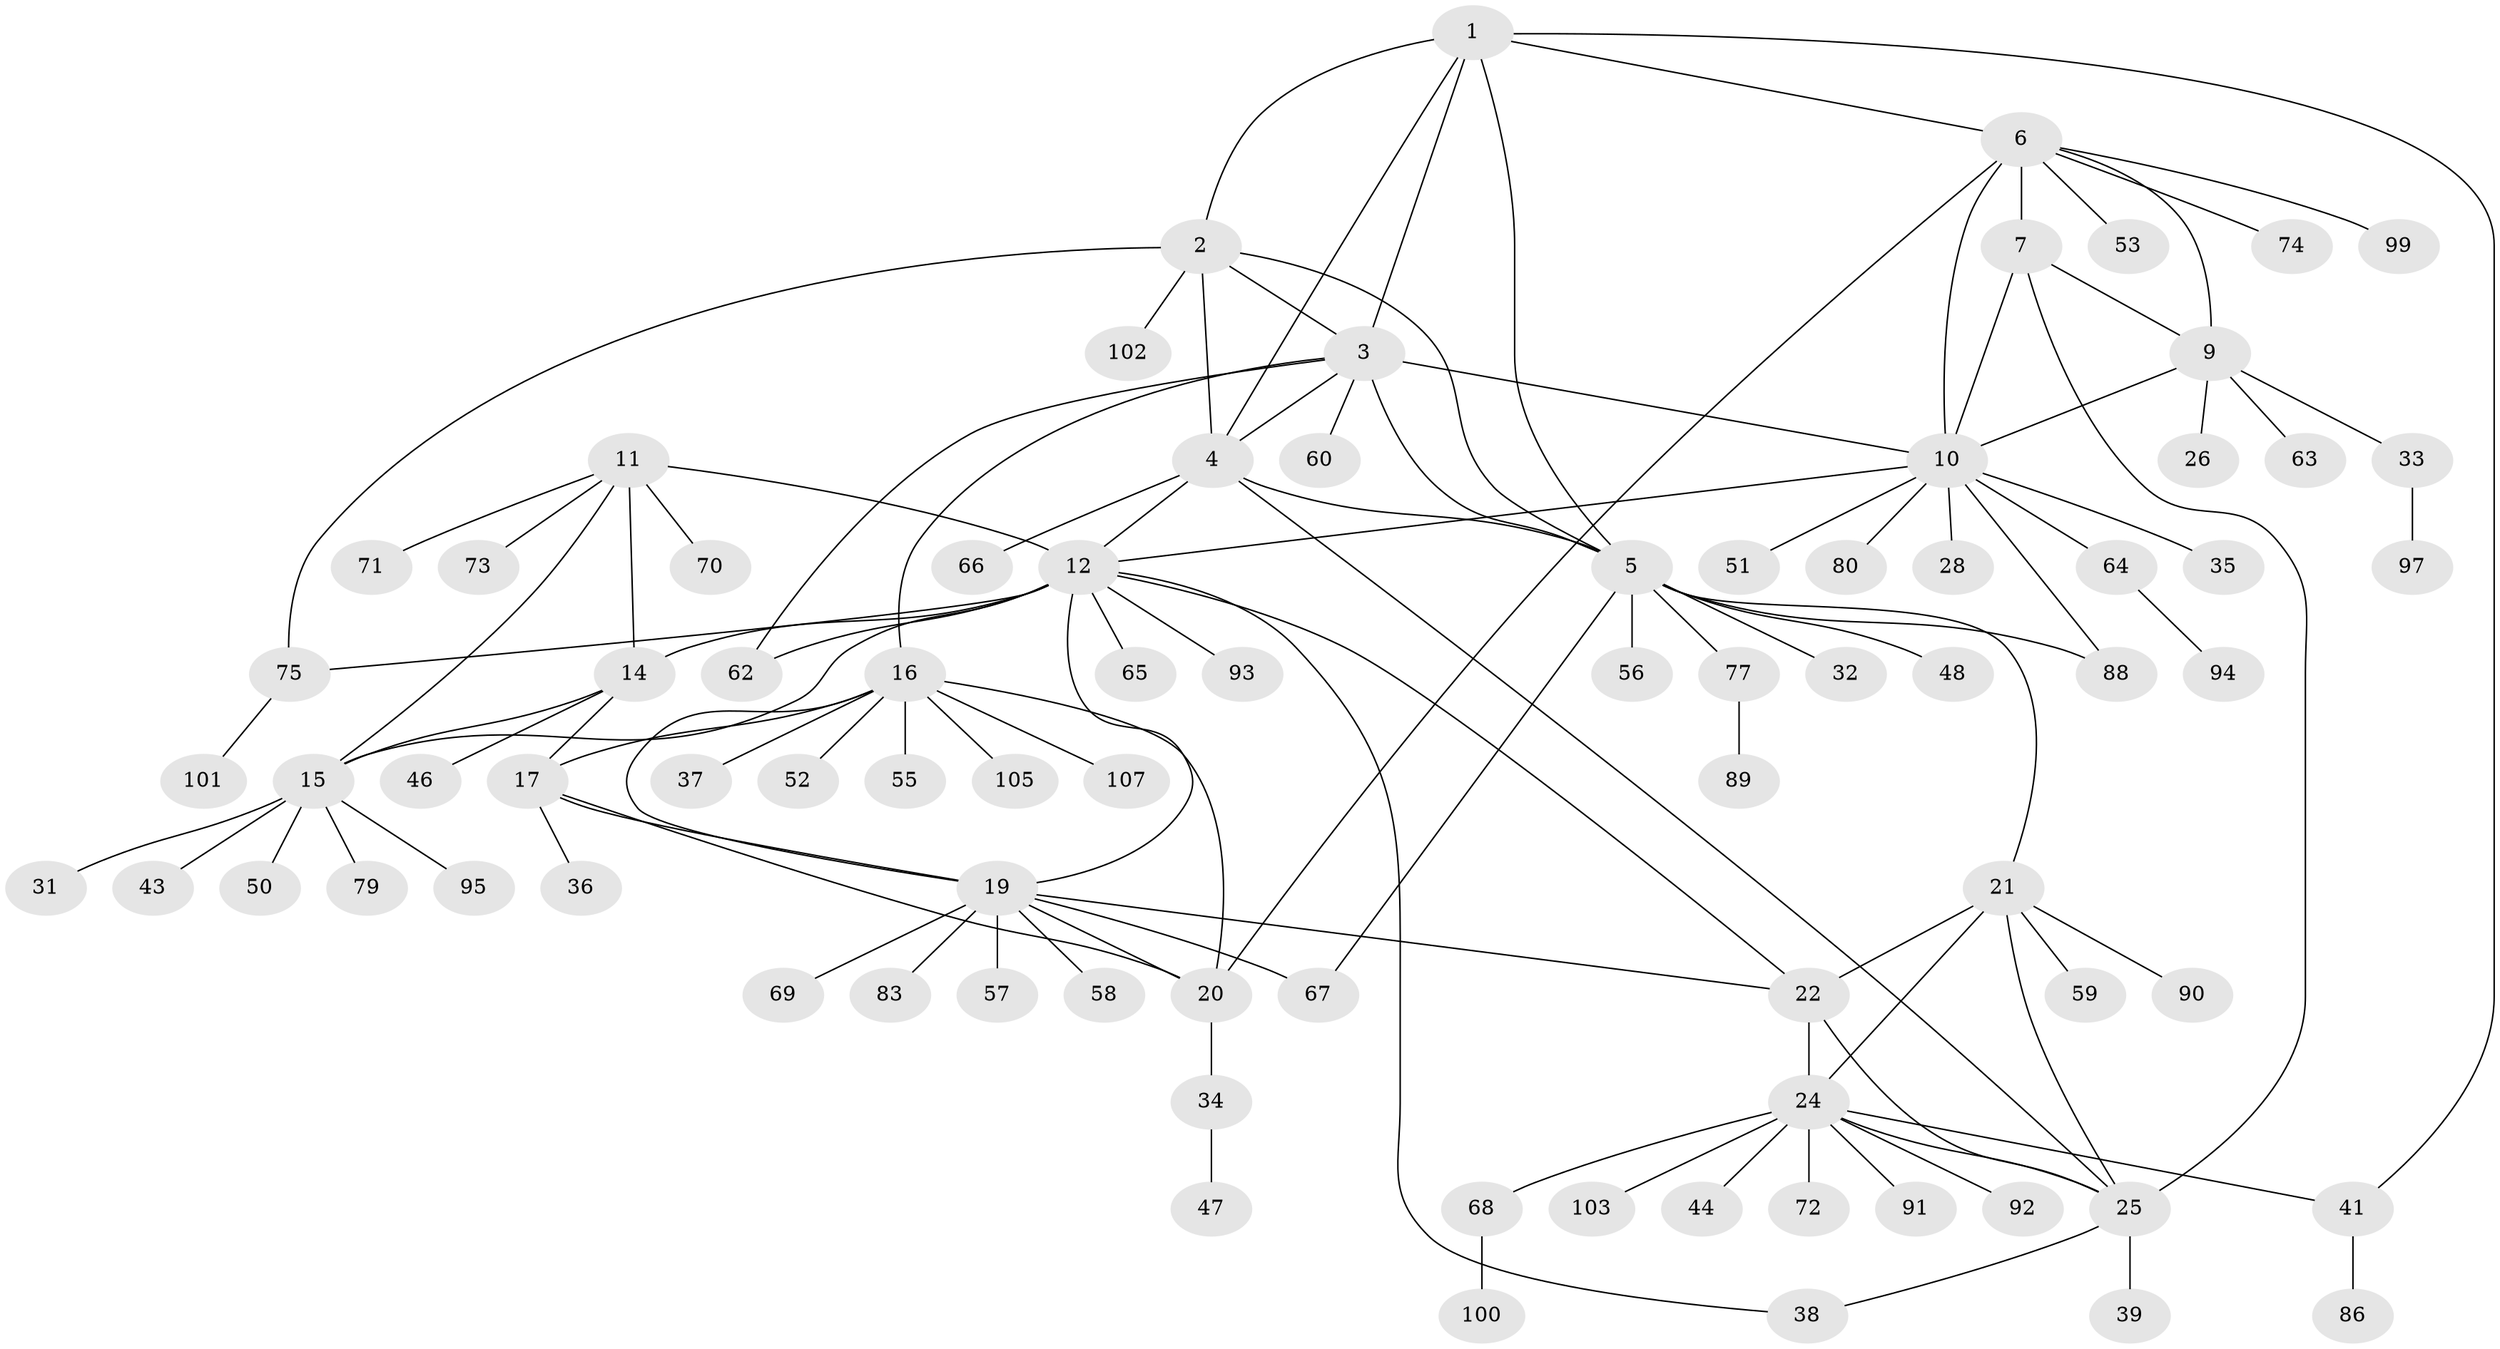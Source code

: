 // Generated by graph-tools (version 1.1) at 2025/52/02/27/25 19:52:18]
// undirected, 83 vertices, 115 edges
graph export_dot {
graph [start="1"]
  node [color=gray90,style=filled];
  1 [super="+40"];
  2 [super="+76"];
  3;
  4 [super="+30"];
  5 [super="+42"];
  6 [super="+8"];
  7 [super="+29"];
  9 [super="+106"];
  10 [super="+45"];
  11 [super="+78"];
  12 [super="+13"];
  14;
  15 [super="+81"];
  16 [super="+18"];
  17;
  19 [super="+87"];
  20;
  21 [super="+108"];
  22 [super="+23"];
  24 [super="+49"];
  25 [super="+85"];
  26 [super="+27"];
  28;
  31;
  32;
  33 [super="+96"];
  34 [super="+98"];
  35;
  36;
  37;
  38;
  39;
  41 [super="+54"];
  43 [super="+61"];
  44 [super="+84"];
  46;
  47;
  48;
  50;
  51;
  52;
  53;
  55;
  56;
  57;
  58;
  59;
  60;
  62;
  63;
  64;
  65;
  66;
  67;
  68;
  69;
  70;
  71;
  72;
  73;
  74;
  75;
  77 [super="+82"];
  79;
  80;
  83;
  86;
  88;
  89;
  90;
  91;
  92;
  93 [super="+104"];
  94;
  95;
  97;
  99;
  100;
  101;
  102;
  103;
  105;
  107;
  1 -- 2;
  1 -- 3;
  1 -- 4;
  1 -- 5;
  1 -- 6;
  1 -- 41;
  2 -- 3;
  2 -- 4;
  2 -- 5;
  2 -- 75;
  2 -- 102;
  3 -- 4;
  3 -- 5;
  3 -- 10;
  3 -- 60;
  3 -- 62;
  3 -- 16;
  4 -- 5;
  4 -- 66;
  4 -- 12;
  4 -- 25;
  5 -- 21;
  5 -- 32;
  5 -- 48;
  5 -- 56;
  5 -- 67;
  5 -- 77;
  5 -- 88;
  6 -- 7 [weight=2];
  6 -- 9 [weight=2];
  6 -- 10 [weight=2];
  6 -- 53;
  6 -- 74;
  6 -- 99;
  6 -- 20;
  7 -- 9;
  7 -- 10;
  7 -- 25;
  9 -- 10;
  9 -- 26;
  9 -- 33;
  9 -- 63;
  10 -- 12;
  10 -- 28;
  10 -- 35;
  10 -- 51;
  10 -- 64;
  10 -- 80;
  10 -- 88;
  11 -- 12 [weight=2];
  11 -- 14;
  11 -- 15;
  11 -- 70;
  11 -- 71;
  11 -- 73;
  12 -- 14 [weight=2];
  12 -- 15 [weight=2];
  12 -- 62;
  12 -- 65;
  12 -- 75;
  12 -- 93;
  12 -- 38;
  12 -- 19;
  12 -- 22;
  14 -- 15;
  14 -- 17;
  14 -- 46;
  15 -- 31;
  15 -- 43;
  15 -- 50;
  15 -- 79;
  15 -- 95;
  16 -- 17 [weight=2];
  16 -- 19 [weight=2];
  16 -- 20 [weight=2];
  16 -- 52;
  16 -- 55;
  16 -- 105;
  16 -- 107;
  16 -- 37;
  17 -- 19;
  17 -- 20;
  17 -- 36;
  19 -- 20;
  19 -- 57;
  19 -- 58;
  19 -- 67;
  19 -- 69;
  19 -- 83;
  19 -- 22;
  20 -- 34;
  21 -- 22 [weight=2];
  21 -- 24;
  21 -- 25;
  21 -- 59;
  21 -- 90;
  22 -- 24 [weight=2];
  22 -- 25 [weight=2];
  24 -- 25;
  24 -- 41;
  24 -- 44;
  24 -- 68;
  24 -- 72;
  24 -- 91;
  24 -- 92;
  24 -- 103;
  25 -- 38;
  25 -- 39;
  33 -- 97;
  34 -- 47;
  41 -- 86;
  64 -- 94;
  68 -- 100;
  75 -- 101;
  77 -- 89;
}
